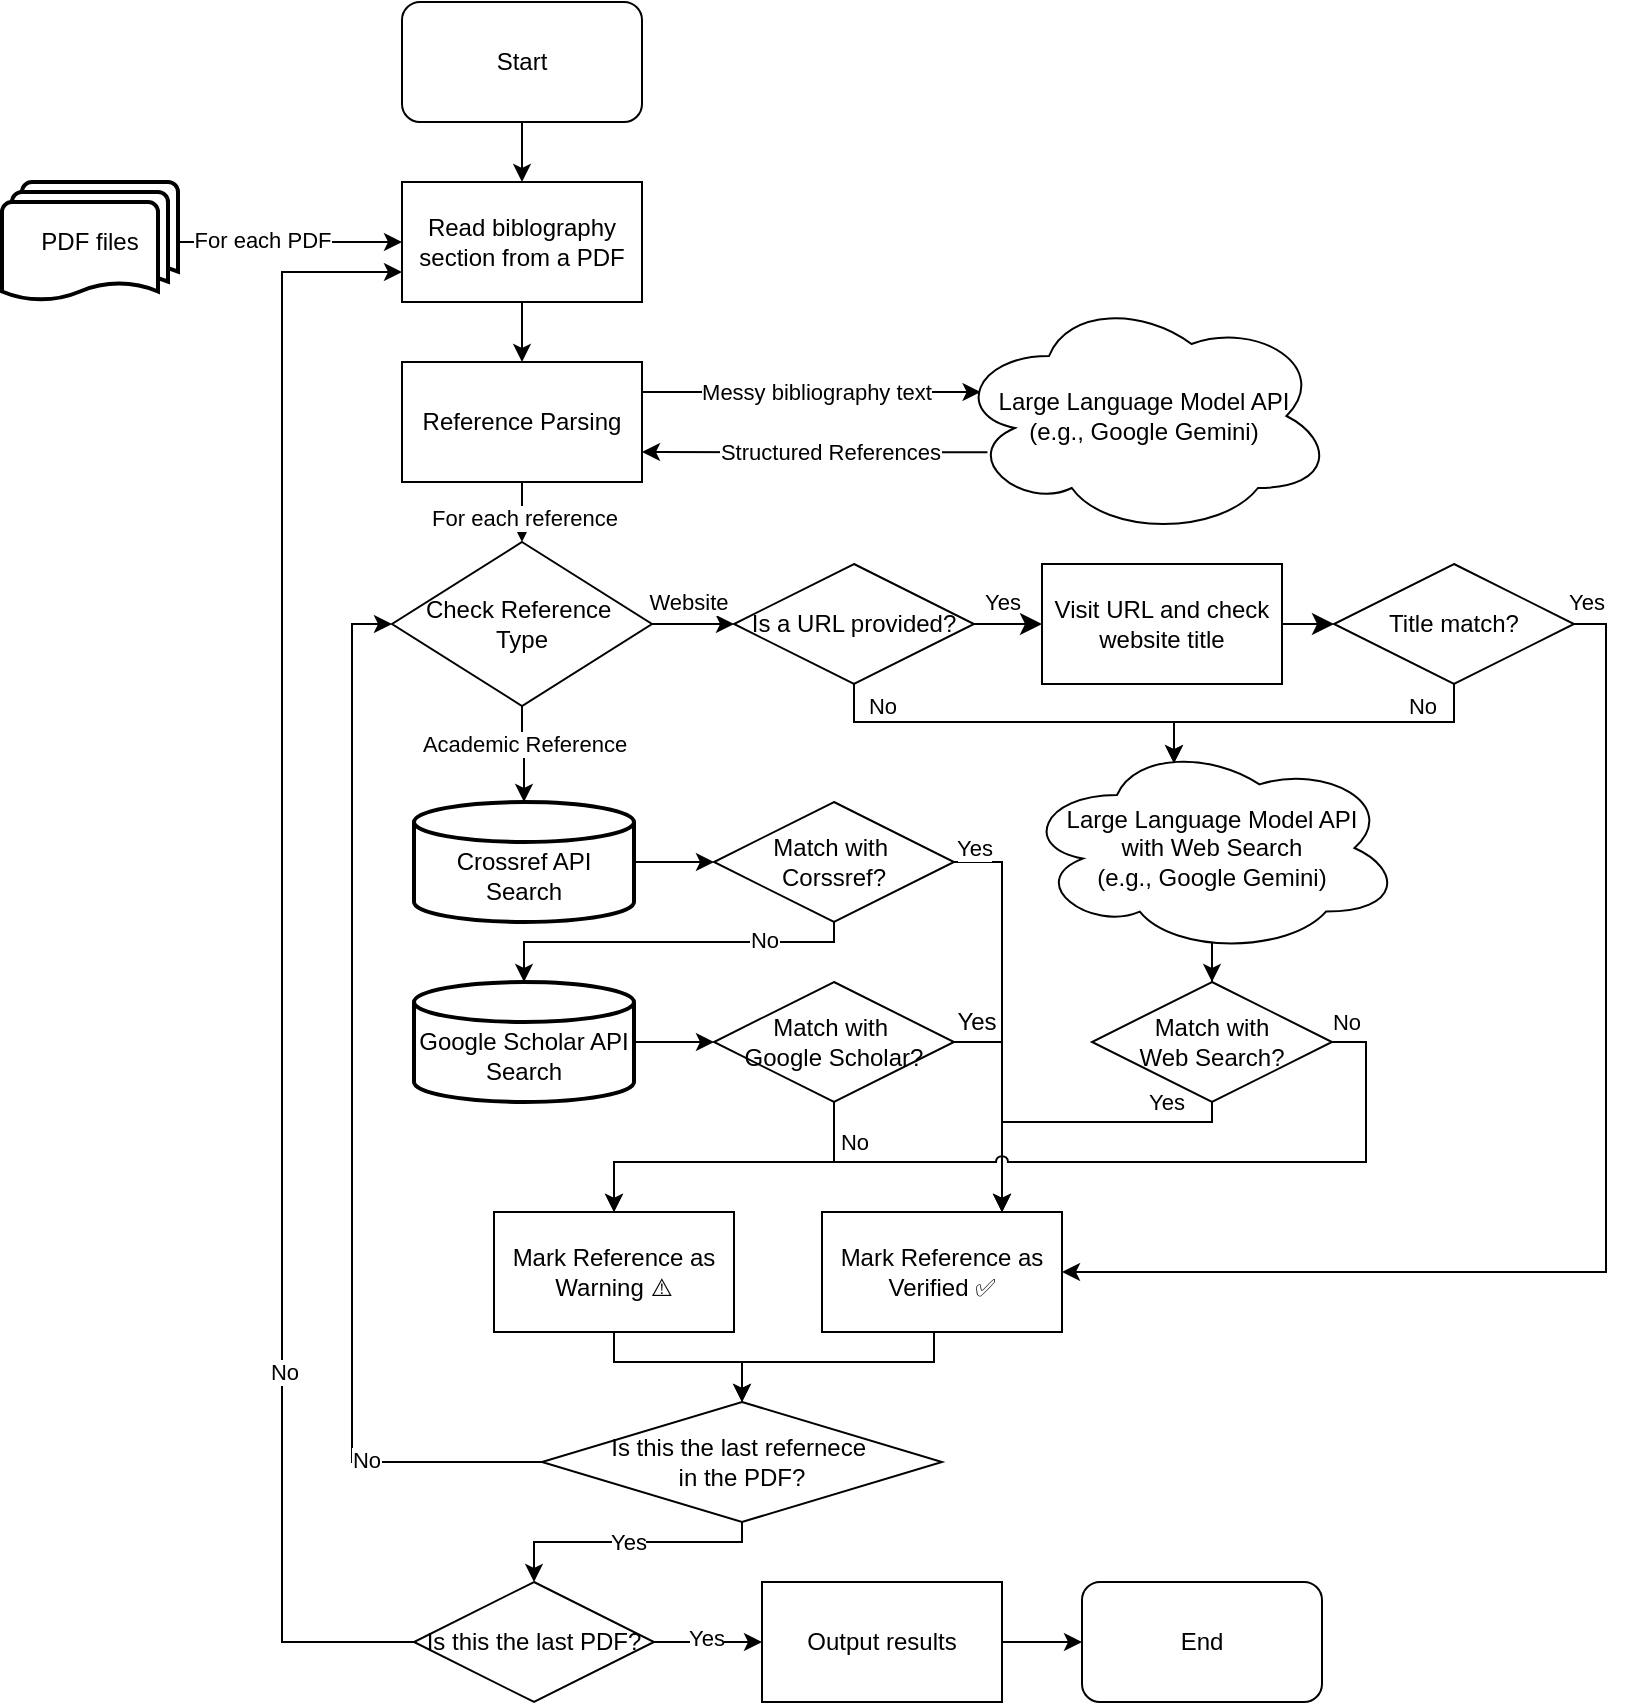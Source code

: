 <mxfile version="26.0.13">
  <diagram name="第 1 页" id="NnWqIRONzR28cQaHmhhL">
    <mxGraphModel dx="1302" dy="690" grid="1" gridSize="10" guides="1" tooltips="1" connect="1" arrows="1" fold="1" page="1" pageScale="1" pageWidth="827" pageHeight="1169" math="0" shadow="0">
      <root>
        <mxCell id="0" />
        <mxCell id="1" parent="0" />
        <mxCell id="DQ2HW3JdWLyfmWPZhTO2-5" value="" style="edgeStyle=orthogonalEdgeStyle;rounded=0;orthogonalLoop=1;jettySize=auto;html=1;" parent="1" source="DQ2HW3JdWLyfmWPZhTO2-2" target="DQ2HW3JdWLyfmWPZhTO2-4" edge="1">
          <mxGeometry relative="1" as="geometry" />
        </mxCell>
        <mxCell id="DQ2HW3JdWLyfmWPZhTO2-58" value="For each PDF" style="edgeLabel;html=1;align=center;verticalAlign=middle;resizable=0;points=[];" parent="DQ2HW3JdWLyfmWPZhTO2-5" vertex="1" connectable="0">
          <mxGeometry x="0.1" y="1" relative="1" as="geometry">
            <mxPoint x="-20" as="offset" />
          </mxGeometry>
        </mxCell>
        <mxCell id="DQ2HW3JdWLyfmWPZhTO2-2" value="PDF files" style="strokeWidth=2;html=1;shape=mxgraph.flowchart.multi-document;whiteSpace=wrap;" parent="1" vertex="1">
          <mxGeometry x="8" y="100" width="88" height="60" as="geometry" />
        </mxCell>
        <mxCell id="DQ2HW3JdWLyfmWPZhTO2-6" value="" style="edgeStyle=orthogonalEdgeStyle;rounded=0;orthogonalLoop=1;jettySize=auto;html=1;" parent="1" source="DQ2HW3JdWLyfmWPZhTO2-3" target="DQ2HW3JdWLyfmWPZhTO2-4" edge="1">
          <mxGeometry relative="1" as="geometry" />
        </mxCell>
        <mxCell id="DQ2HW3JdWLyfmWPZhTO2-3" value="Start" style="rounded=1;whiteSpace=wrap;html=1;" parent="1" vertex="1">
          <mxGeometry x="208" y="10" width="120" height="60" as="geometry" />
        </mxCell>
        <mxCell id="DQ2HW3JdWLyfmWPZhTO2-108" style="edgeStyle=orthogonalEdgeStyle;rounded=0;orthogonalLoop=1;jettySize=auto;html=1;exitX=0.5;exitY=1;exitDx=0;exitDy=0;entryX=0.5;entryY=0;entryDx=0;entryDy=0;" parent="1" source="DQ2HW3JdWLyfmWPZhTO2-4" target="DQ2HW3JdWLyfmWPZhTO2-38" edge="1">
          <mxGeometry relative="1" as="geometry" />
        </mxCell>
        <mxCell id="DQ2HW3JdWLyfmWPZhTO2-4" value="Read biblography section from a PDF" style="rounded=0;whiteSpace=wrap;html=1;" parent="1" vertex="1">
          <mxGeometry x="208" y="100" width="120" height="60" as="geometry" />
        </mxCell>
        <mxCell id="DQ2HW3JdWLyfmWPZhTO2-110" style="edgeStyle=orthogonalEdgeStyle;rounded=0;orthogonalLoop=1;jettySize=auto;html=1;entryX=1;entryY=0.75;entryDx=0;entryDy=0;exitX=0.088;exitY=0.651;exitDx=0;exitDy=0;exitPerimeter=0;" parent="1" source="DQ2HW3JdWLyfmWPZhTO2-7" target="DQ2HW3JdWLyfmWPZhTO2-38" edge="1">
          <mxGeometry relative="1" as="geometry" />
        </mxCell>
        <mxCell id="DQ2HW3JdWLyfmWPZhTO2-112" value="Structured References" style="edgeLabel;html=1;align=center;verticalAlign=middle;resizable=0;points=[];" parent="DQ2HW3JdWLyfmWPZhTO2-110" vertex="1" connectable="0">
          <mxGeometry x="-0.085" relative="1" as="geometry">
            <mxPoint as="offset" />
          </mxGeometry>
        </mxCell>
        <mxCell id="DQ2HW3JdWLyfmWPZhTO2-7" value="&lt;div&gt;Large Language Model API&lt;/div&gt;(e.g., Google Gemini)" style="ellipse;shape=cloud;whiteSpace=wrap;html=1;align=center;" parent="1" vertex="1">
          <mxGeometry x="484" y="157" width="190" height="120" as="geometry" />
        </mxCell>
        <mxCell id="DQ2HW3JdWLyfmWPZhTO2-54" value="" style="edgeStyle=orthogonalEdgeStyle;rounded=0;orthogonalLoop=1;jettySize=auto;html=1;" parent="1" source="DQ2HW3JdWLyfmWPZhTO2-38" target="DQ2HW3JdWLyfmWPZhTO2-53" edge="1">
          <mxGeometry relative="1" as="geometry" />
        </mxCell>
        <mxCell id="DQ2HW3JdWLyfmWPZhTO2-57" value="For each reference" style="edgeLabel;html=1;align=center;verticalAlign=middle;resizable=0;points=[];" parent="DQ2HW3JdWLyfmWPZhTO2-54" vertex="1" connectable="0">
          <mxGeometry x="0.496" y="1" relative="1" as="geometry">
            <mxPoint as="offset" />
          </mxGeometry>
        </mxCell>
        <mxCell id="DQ2HW3JdWLyfmWPZhTO2-38" value="Reference Parsing" style="rounded=0;whiteSpace=wrap;html=1;" parent="1" vertex="1">
          <mxGeometry x="208" y="190" width="120" height="60" as="geometry" />
        </mxCell>
        <mxCell id="DQ2HW3JdWLyfmWPZhTO2-69" style="edgeStyle=orthogonalEdgeStyle;rounded=0;orthogonalLoop=1;jettySize=auto;html=1;entryX=0.75;entryY=0;entryDx=0;entryDy=0;" parent="1" source="DQ2HW3JdWLyfmWPZhTO2-45" target="DQ2HW3JdWLyfmWPZhTO2-65" edge="1">
          <mxGeometry relative="1" as="geometry">
            <mxPoint x="574" y="600" as="targetPoint" />
            <Array as="points">
              <mxPoint x="508" y="440" />
              <mxPoint x="508" y="615" />
            </Array>
          </mxGeometry>
        </mxCell>
        <mxCell id="d-PwCbw_BpmVSS7eyRaG-41" value="Yes" style="edgeLabel;html=1;align=center;verticalAlign=middle;resizable=0;points=[];" vertex="1" connectable="0" parent="DQ2HW3JdWLyfmWPZhTO2-69">
          <mxGeometry x="-0.73" relative="1" as="geometry">
            <mxPoint x="-14" y="-10" as="offset" />
          </mxGeometry>
        </mxCell>
        <mxCell id="DQ2HW3JdWLyfmWPZhTO2-45" value="Match with&amp;nbsp;&lt;div&gt;Corssref?&lt;/div&gt;" style="shape=rhombus;perimeter=rhombusPerimeter;whiteSpace=wrap;html=1;align=center;" parent="1" vertex="1">
          <mxGeometry x="364" y="410" width="120" height="60" as="geometry" />
        </mxCell>
        <mxCell id="DQ2HW3JdWLyfmWPZhTO2-70" style="edgeStyle=orthogonalEdgeStyle;rounded=0;orthogonalLoop=1;jettySize=auto;html=1;entryX=0.75;entryY=0;entryDx=0;entryDy=0;jumpStyle=arc;" parent="1" source="DQ2HW3JdWLyfmWPZhTO2-46" target="DQ2HW3JdWLyfmWPZhTO2-65" edge="1">
          <mxGeometry relative="1" as="geometry">
            <Array as="points">
              <mxPoint x="508" y="530" />
              <mxPoint x="508" y="615" />
            </Array>
          </mxGeometry>
        </mxCell>
        <mxCell id="d-PwCbw_BpmVSS7eyRaG-17" value="Yes" style="edgeLabel;html=1;align=center;verticalAlign=middle;resizable=0;points=[];fontSize=12;" vertex="1" connectable="0" parent="DQ2HW3JdWLyfmWPZhTO2-70">
          <mxGeometry x="-0.803" y="-1" relative="1" as="geometry">
            <mxPoint y="-11" as="offset" />
          </mxGeometry>
        </mxCell>
        <mxCell id="DQ2HW3JdWLyfmWPZhTO2-73" style="edgeStyle=orthogonalEdgeStyle;rounded=0;orthogonalLoop=1;jettySize=auto;html=1;entryX=0.5;entryY=0;entryDx=0;entryDy=0;" parent="1" source="DQ2HW3JdWLyfmWPZhTO2-46" target="DQ2HW3JdWLyfmWPZhTO2-72" edge="1">
          <mxGeometry relative="1" as="geometry">
            <Array as="points">
              <mxPoint x="424" y="590" />
              <mxPoint x="314" y="590" />
            </Array>
          </mxGeometry>
        </mxCell>
        <mxCell id="DQ2HW3JdWLyfmWPZhTO2-74" value="No" style="edgeLabel;html=1;align=center;verticalAlign=middle;resizable=0;points=[];" parent="DQ2HW3JdWLyfmWPZhTO2-73" vertex="1" connectable="0">
          <mxGeometry x="-0.335" relative="1" as="geometry">
            <mxPoint x="35" y="-10" as="offset" />
          </mxGeometry>
        </mxCell>
        <mxCell id="DQ2HW3JdWLyfmWPZhTO2-46" value="Match with&amp;nbsp;&lt;div&gt;Google Scholar?&lt;/div&gt;" style="shape=rhombus;perimeter=rhombusPerimeter;whiteSpace=wrap;html=1;align=center;" parent="1" vertex="1">
          <mxGeometry x="364" y="500" width="120" height="60" as="geometry" />
        </mxCell>
        <mxCell id="DQ2HW3JdWLyfmWPZhTO2-59" value="" style="edgeStyle=orthogonalEdgeStyle;rounded=0;orthogonalLoop=1;jettySize=auto;html=1;" parent="1" source="DQ2HW3JdWLyfmWPZhTO2-47" target="DQ2HW3JdWLyfmWPZhTO2-45" edge="1">
          <mxGeometry relative="1" as="geometry" />
        </mxCell>
        <mxCell id="DQ2HW3JdWLyfmWPZhTO2-47" value="&lt;div&gt;&lt;br&gt;&lt;/div&gt;Crossref API Search" style="strokeWidth=2;html=1;shape=mxgraph.flowchart.database;whiteSpace=wrap;" parent="1" vertex="1">
          <mxGeometry x="214" y="410" width="110" height="60" as="geometry" />
        </mxCell>
        <mxCell id="DQ2HW3JdWLyfmWPZhTO2-64" value="" style="edgeStyle=orthogonalEdgeStyle;rounded=0;orthogonalLoop=1;jettySize=auto;html=1;" parent="1" source="DQ2HW3JdWLyfmWPZhTO2-52" target="DQ2HW3JdWLyfmWPZhTO2-46" edge="1">
          <mxGeometry relative="1" as="geometry" />
        </mxCell>
        <mxCell id="DQ2HW3JdWLyfmWPZhTO2-52" value="&lt;div&gt;&lt;br&gt;&lt;/div&gt;Google Scholar API Search" style="strokeWidth=2;html=1;shape=mxgraph.flowchart.database;whiteSpace=wrap;" parent="1" vertex="1">
          <mxGeometry x="214" y="500" width="110" height="60" as="geometry" />
        </mxCell>
        <mxCell id="DQ2HW3JdWLyfmWPZhTO2-76" value="" style="edgeStyle=orthogonalEdgeStyle;rounded=0;orthogonalLoop=1;jettySize=auto;html=1;" parent="1" source="DQ2HW3JdWLyfmWPZhTO2-53" target="DQ2HW3JdWLyfmWPZhTO2-47" edge="1">
          <mxGeometry relative="1" as="geometry" />
        </mxCell>
        <mxCell id="DQ2HW3JdWLyfmWPZhTO2-77" value="Academic Reference" style="edgeLabel;html=1;align=center;verticalAlign=middle;resizable=0;points=[];" parent="DQ2HW3JdWLyfmWPZhTO2-76" vertex="1" connectable="0">
          <mxGeometry x="-0.238" y="1" relative="1" as="geometry">
            <mxPoint as="offset" />
          </mxGeometry>
        </mxCell>
        <mxCell id="DQ2HW3JdWLyfmWPZhTO2-88" value="Website" style="edgeStyle=orthogonalEdgeStyle;rounded=0;orthogonalLoop=1;jettySize=auto;html=1;entryX=0;entryY=0.5;entryDx=0;entryDy=0;" parent="1" source="DQ2HW3JdWLyfmWPZhTO2-53" target="d-PwCbw_BpmVSS7eyRaG-2" edge="1">
          <mxGeometry x="-0.194" y="11" relative="1" as="geometry">
            <mxPoint x="1" as="offset" />
          </mxGeometry>
        </mxCell>
        <mxCell id="DQ2HW3JdWLyfmWPZhTO2-53" value="Check Reference&amp;nbsp;&lt;div&gt;Type&lt;/div&gt;" style="shape=rhombus;perimeter=rhombusPerimeter;whiteSpace=wrap;html=1;align=center;" parent="1" vertex="1">
          <mxGeometry x="203" y="280" width="130" height="82" as="geometry" />
        </mxCell>
        <mxCell id="DQ2HW3JdWLyfmWPZhTO2-60" style="edgeStyle=orthogonalEdgeStyle;rounded=0;orthogonalLoop=1;jettySize=auto;html=1;entryX=0.5;entryY=0;entryDx=0;entryDy=0;entryPerimeter=0;" parent="1" source="DQ2HW3JdWLyfmWPZhTO2-45" target="DQ2HW3JdWLyfmWPZhTO2-52" edge="1">
          <mxGeometry relative="1" as="geometry">
            <Array as="points">
              <mxPoint x="424" y="480" />
              <mxPoint x="269" y="480" />
            </Array>
          </mxGeometry>
        </mxCell>
        <mxCell id="DQ2HW3JdWLyfmWPZhTO2-61" value="No" style="edgeLabel;html=1;align=center;verticalAlign=middle;resizable=0;points=[];" parent="DQ2HW3JdWLyfmWPZhTO2-60" vertex="1" connectable="0">
          <mxGeometry x="-0.509" y="-1" relative="1" as="geometry">
            <mxPoint as="offset" />
          </mxGeometry>
        </mxCell>
        <mxCell id="DQ2HW3JdWLyfmWPZhTO2-103" style="edgeStyle=orthogonalEdgeStyle;rounded=0;orthogonalLoop=1;jettySize=auto;html=1;entryX=0.5;entryY=0;entryDx=0;entryDy=0;" parent="1" source="DQ2HW3JdWLyfmWPZhTO2-65" target="DQ2HW3JdWLyfmWPZhTO2-91" edge="1">
          <mxGeometry relative="1" as="geometry">
            <Array as="points">
              <mxPoint x="474" y="690" />
              <mxPoint x="378" y="690" />
            </Array>
          </mxGeometry>
        </mxCell>
        <mxCell id="DQ2HW3JdWLyfmWPZhTO2-65" value="Mark Reference as Verified ✅" style="rounded=0;whiteSpace=wrap;html=1;" parent="1" vertex="1">
          <mxGeometry x="418" y="615" width="120" height="60" as="geometry" />
        </mxCell>
        <mxCell id="DQ2HW3JdWLyfmWPZhTO2-102" style="edgeStyle=orthogonalEdgeStyle;rounded=0;orthogonalLoop=1;jettySize=auto;html=1;entryX=0.5;entryY=0;entryDx=0;entryDy=0;exitX=0.5;exitY=1;exitDx=0;exitDy=0;" parent="1" source="DQ2HW3JdWLyfmWPZhTO2-72" target="DQ2HW3JdWLyfmWPZhTO2-91" edge="1">
          <mxGeometry relative="1" as="geometry">
            <Array as="points">
              <mxPoint x="314" y="690" />
              <mxPoint x="378" y="690" />
            </Array>
          </mxGeometry>
        </mxCell>
        <mxCell id="DQ2HW3JdWLyfmWPZhTO2-72" value="Mark Reference as Warning ⚠️" style="rounded=0;whiteSpace=wrap;html=1;" parent="1" vertex="1">
          <mxGeometry x="254" y="615" width="120" height="60" as="geometry" />
        </mxCell>
        <mxCell id="d-PwCbw_BpmVSS7eyRaG-35" value="" style="edgeStyle=orthogonalEdgeStyle;rounded=0;orthogonalLoop=1;jettySize=auto;html=1;" edge="1" parent="1" source="DQ2HW3JdWLyfmWPZhTO2-78" target="DQ2HW3JdWLyfmWPZhTO2-84">
          <mxGeometry relative="1" as="geometry" />
        </mxCell>
        <mxCell id="DQ2HW3JdWLyfmWPZhTO2-78" value="&lt;div&gt;Large Language Model API&lt;/div&gt;&lt;div&gt;with Web Search&lt;/div&gt;(e.g., Google Gemini)" style="ellipse;shape=cloud;whiteSpace=wrap;html=1;align=center;" parent="1" vertex="1">
          <mxGeometry x="518" y="380" width="190" height="106" as="geometry" />
        </mxCell>
        <mxCell id="DQ2HW3JdWLyfmWPZhTO2-86" style="edgeStyle=orthogonalEdgeStyle;rounded=0;orthogonalLoop=1;jettySize=auto;html=1;exitX=1;exitY=0.5;exitDx=0;exitDy=0;entryX=0.5;entryY=0;entryDx=0;entryDy=0;jumpStyle=arc;" parent="1" source="DQ2HW3JdWLyfmWPZhTO2-84" target="DQ2HW3JdWLyfmWPZhTO2-72" edge="1">
          <mxGeometry relative="1" as="geometry">
            <mxPoint x="314" y="610" as="targetPoint" />
            <Array as="points">
              <mxPoint x="690" y="530" />
              <mxPoint x="690" y="590" />
              <mxPoint x="314" y="590" />
            </Array>
          </mxGeometry>
        </mxCell>
        <mxCell id="DQ2HW3JdWLyfmWPZhTO2-89" value="No" style="edgeLabel;html=1;align=center;verticalAlign=middle;resizable=0;points=[];" parent="DQ2HW3JdWLyfmWPZhTO2-86" vertex="1" connectable="0">
          <mxGeometry x="-0.417" y="2" relative="1" as="geometry">
            <mxPoint x="52" y="-72" as="offset" />
          </mxGeometry>
        </mxCell>
        <mxCell id="d-PwCbw_BpmVSS7eyRaG-42" style="edgeStyle=orthogonalEdgeStyle;rounded=0;orthogonalLoop=1;jettySize=auto;html=1;entryX=0.75;entryY=0;entryDx=0;entryDy=0;" edge="1" parent="1" source="DQ2HW3JdWLyfmWPZhTO2-84" target="DQ2HW3JdWLyfmWPZhTO2-65">
          <mxGeometry relative="1" as="geometry">
            <Array as="points">
              <mxPoint x="613" y="570" />
              <mxPoint x="508" y="570" />
            </Array>
          </mxGeometry>
        </mxCell>
        <mxCell id="d-PwCbw_BpmVSS7eyRaG-43" value="Yes" style="edgeLabel;html=1;align=center;verticalAlign=middle;resizable=0;points=[];" vertex="1" connectable="0" parent="d-PwCbw_BpmVSS7eyRaG-42">
          <mxGeometry x="-0.756" relative="1" as="geometry">
            <mxPoint x="-14" y="-10" as="offset" />
          </mxGeometry>
        </mxCell>
        <mxCell id="DQ2HW3JdWLyfmWPZhTO2-84" value="Match with&lt;div&gt;Web Search?&lt;/div&gt;" style="shape=rhombus;perimeter=rhombusPerimeter;whiteSpace=wrap;html=1;align=center;" parent="1" vertex="1">
          <mxGeometry x="553" y="500" width="120" height="60" as="geometry" />
        </mxCell>
        <mxCell id="DQ2HW3JdWLyfmWPZhTO2-92" style="edgeStyle=orthogonalEdgeStyle;rounded=0;orthogonalLoop=1;jettySize=auto;html=1;entryX=0;entryY=0.5;entryDx=0;entryDy=0;" parent="1" source="DQ2HW3JdWLyfmWPZhTO2-91" target="DQ2HW3JdWLyfmWPZhTO2-53" edge="1">
          <mxGeometry relative="1" as="geometry">
            <Array as="points">
              <mxPoint x="183" y="740" />
              <mxPoint x="183" y="321" />
            </Array>
          </mxGeometry>
        </mxCell>
        <mxCell id="DQ2HW3JdWLyfmWPZhTO2-96" value="No" style="edgeLabel;html=1;align=center;verticalAlign=middle;resizable=0;points=[];" parent="DQ2HW3JdWLyfmWPZhTO2-92" vertex="1" connectable="0">
          <mxGeometry x="-0.668" y="-1" relative="1" as="geometry">
            <mxPoint as="offset" />
          </mxGeometry>
        </mxCell>
        <mxCell id="DQ2HW3JdWLyfmWPZhTO2-94" value="Yes" style="edgeStyle=orthogonalEdgeStyle;rounded=0;orthogonalLoop=1;jettySize=auto;html=1;" parent="1" source="DQ2HW3JdWLyfmWPZhTO2-91" target="DQ2HW3JdWLyfmWPZhTO2-93" edge="1">
          <mxGeometry relative="1" as="geometry">
            <Array as="points">
              <mxPoint x="378" y="780" />
              <mxPoint x="274" y="780" />
            </Array>
          </mxGeometry>
        </mxCell>
        <mxCell id="DQ2HW3JdWLyfmWPZhTO2-91" value="Is this the last refernece&amp;nbsp;&lt;div&gt;in the PDF?&lt;/div&gt;" style="shape=rhombus;perimeter=rhombusPerimeter;whiteSpace=wrap;html=1;align=center;" parent="1" vertex="1">
          <mxGeometry x="278" y="710" width="200" height="60" as="geometry" />
        </mxCell>
        <mxCell id="DQ2HW3JdWLyfmWPZhTO2-95" style="edgeStyle=orthogonalEdgeStyle;rounded=0;orthogonalLoop=1;jettySize=auto;html=1;entryX=0;entryY=0.75;entryDx=0;entryDy=0;" parent="1" source="DQ2HW3JdWLyfmWPZhTO2-93" target="DQ2HW3JdWLyfmWPZhTO2-4" edge="1">
          <mxGeometry relative="1" as="geometry">
            <Array as="points">
              <mxPoint x="148" y="830" />
              <mxPoint x="148" y="145" />
            </Array>
          </mxGeometry>
        </mxCell>
        <mxCell id="DQ2HW3JdWLyfmWPZhTO2-97" value="No" style="edgeLabel;html=1;align=center;verticalAlign=middle;resizable=0;points=[];" parent="DQ2HW3JdWLyfmWPZhTO2-95" vertex="1" connectable="0">
          <mxGeometry x="-0.504" y="-1" relative="1" as="geometry">
            <mxPoint as="offset" />
          </mxGeometry>
        </mxCell>
        <mxCell id="DQ2HW3JdWLyfmWPZhTO2-100" value="" style="edgeStyle=orthogonalEdgeStyle;rounded=0;orthogonalLoop=1;jettySize=auto;html=1;" parent="1" source="DQ2HW3JdWLyfmWPZhTO2-93" target="DQ2HW3JdWLyfmWPZhTO2-99" edge="1">
          <mxGeometry relative="1" as="geometry" />
        </mxCell>
        <mxCell id="DQ2HW3JdWLyfmWPZhTO2-117" value="Yes" style="edgeLabel;html=1;align=center;verticalAlign=middle;resizable=0;points=[];" parent="DQ2HW3JdWLyfmWPZhTO2-100" vertex="1" connectable="0">
          <mxGeometry x="-0.051" y="2" relative="1" as="geometry">
            <mxPoint as="offset" />
          </mxGeometry>
        </mxCell>
        <mxCell id="DQ2HW3JdWLyfmWPZhTO2-93" value="Is this the last PDF?" style="shape=rhombus;perimeter=rhombusPerimeter;whiteSpace=wrap;html=1;align=center;" parent="1" vertex="1">
          <mxGeometry x="214" y="800" width="120" height="60" as="geometry" />
        </mxCell>
        <mxCell id="DQ2HW3JdWLyfmWPZhTO2-98" value="End" style="rounded=1;whiteSpace=wrap;html=1;" parent="1" vertex="1">
          <mxGeometry x="548" y="800" width="120" height="60" as="geometry" />
        </mxCell>
        <mxCell id="DQ2HW3JdWLyfmWPZhTO2-101" value="" style="edgeStyle=orthogonalEdgeStyle;rounded=0;orthogonalLoop=1;jettySize=auto;html=1;" parent="1" source="DQ2HW3JdWLyfmWPZhTO2-99" target="DQ2HW3JdWLyfmWPZhTO2-98" edge="1">
          <mxGeometry relative="1" as="geometry" />
        </mxCell>
        <mxCell id="DQ2HW3JdWLyfmWPZhTO2-99" value="Output results" style="rounded=0;whiteSpace=wrap;html=1;" parent="1" vertex="1">
          <mxGeometry x="388" y="800" width="120" height="60" as="geometry" />
        </mxCell>
        <mxCell id="DQ2HW3JdWLyfmWPZhTO2-109" value="" style="endArrow=classic;html=1;rounded=0;exitX=1;exitY=0.25;exitDx=0;exitDy=0;entryX=0.07;entryY=0.4;entryDx=0;entryDy=0;entryPerimeter=0;" parent="1" source="DQ2HW3JdWLyfmWPZhTO2-38" target="DQ2HW3JdWLyfmWPZhTO2-7" edge="1">
          <mxGeometry width="50" height="50" relative="1" as="geometry">
            <mxPoint x="358" y="150" as="sourcePoint" />
            <mxPoint x="408" y="100" as="targetPoint" />
          </mxGeometry>
        </mxCell>
        <mxCell id="DQ2HW3JdWLyfmWPZhTO2-111" value="Messy bibliography text" style="edgeLabel;html=1;align=center;verticalAlign=middle;resizable=0;points=[];" parent="DQ2HW3JdWLyfmWPZhTO2-109" vertex="1" connectable="0">
          <mxGeometry x="-0.179" relative="1" as="geometry">
            <mxPoint x="17" as="offset" />
          </mxGeometry>
        </mxCell>
        <mxCell id="d-PwCbw_BpmVSS7eyRaG-15" value="" style="edgeStyle=none;curved=1;rounded=0;orthogonalLoop=1;jettySize=auto;html=1;fontSize=12;startSize=8;endSize=8;" edge="1" parent="1" source="d-PwCbw_BpmVSS7eyRaG-2" target="d-PwCbw_BpmVSS7eyRaG-13">
          <mxGeometry relative="1" as="geometry" />
        </mxCell>
        <mxCell id="d-PwCbw_BpmVSS7eyRaG-32" value="Yes" style="edgeLabel;html=1;align=center;verticalAlign=middle;resizable=0;points=[];" vertex="1" connectable="0" parent="d-PwCbw_BpmVSS7eyRaG-15">
          <mxGeometry x="-0.363" y="-2" relative="1" as="geometry">
            <mxPoint x="3" y="-13" as="offset" />
          </mxGeometry>
        </mxCell>
        <mxCell id="d-PwCbw_BpmVSS7eyRaG-2" value="Is a URL provided?" style="shape=rhombus;perimeter=rhombusPerimeter;whiteSpace=wrap;html=1;align=center;" vertex="1" parent="1">
          <mxGeometry x="374" y="291" width="120" height="60" as="geometry" />
        </mxCell>
        <mxCell id="d-PwCbw_BpmVSS7eyRaG-16" value="" style="edgeStyle=none;curved=1;rounded=0;orthogonalLoop=1;jettySize=auto;html=1;fontSize=12;startSize=8;endSize=8;" edge="1" parent="1" source="d-PwCbw_BpmVSS7eyRaG-13" target="d-PwCbw_BpmVSS7eyRaG-14">
          <mxGeometry relative="1" as="geometry" />
        </mxCell>
        <mxCell id="d-PwCbw_BpmVSS7eyRaG-13" value="Visit URL and check website title" style="rounded=0;whiteSpace=wrap;html=1;" vertex="1" parent="1">
          <mxGeometry x="528" y="291" width="120" height="60" as="geometry" />
        </mxCell>
        <mxCell id="d-PwCbw_BpmVSS7eyRaG-27" style="edgeStyle=orthogonalEdgeStyle;rounded=0;orthogonalLoop=1;jettySize=auto;html=1;entryX=1;entryY=0.5;entryDx=0;entryDy=0;" edge="1" parent="1" source="d-PwCbw_BpmVSS7eyRaG-14" target="DQ2HW3JdWLyfmWPZhTO2-65">
          <mxGeometry relative="1" as="geometry">
            <mxPoint x="958" y="540" as="targetPoint" />
            <Array as="points">
              <mxPoint x="810" y="321" />
              <mxPoint x="810" y="645" />
            </Array>
          </mxGeometry>
        </mxCell>
        <mxCell id="d-PwCbw_BpmVSS7eyRaG-34" value="Yes" style="edgeLabel;html=1;align=center;verticalAlign=middle;resizable=0;points=[];" vertex="1" connectable="0" parent="d-PwCbw_BpmVSS7eyRaG-27">
          <mxGeometry x="-0.962" y="1" relative="1" as="geometry">
            <mxPoint x="-6" y="-10" as="offset" />
          </mxGeometry>
        </mxCell>
        <mxCell id="d-PwCbw_BpmVSS7eyRaG-14" value="Title match&lt;span style=&quot;background-color: transparent; color: light-dark(rgb(0, 0, 0), rgb(255, 255, 255));&quot;&gt;?&lt;/span&gt;" style="shape=rhombus;perimeter=rhombusPerimeter;whiteSpace=wrap;html=1;align=center;" vertex="1" parent="1">
          <mxGeometry x="674" y="291" width="120" height="60" as="geometry" />
        </mxCell>
        <mxCell id="d-PwCbw_BpmVSS7eyRaG-28" style="edgeStyle=orthogonalEdgeStyle;rounded=0;orthogonalLoop=1;jettySize=auto;html=1;entryX=0.4;entryY=0.1;entryDx=0;entryDy=0;entryPerimeter=0;" edge="1" parent="1" source="d-PwCbw_BpmVSS7eyRaG-2" target="DQ2HW3JdWLyfmWPZhTO2-78">
          <mxGeometry relative="1" as="geometry">
            <Array as="points">
              <mxPoint x="434" y="370" />
              <mxPoint x="594" y="370" />
            </Array>
          </mxGeometry>
        </mxCell>
        <mxCell id="d-PwCbw_BpmVSS7eyRaG-31" value="No" style="edgeLabel;html=1;align=center;verticalAlign=middle;resizable=0;points=[];" vertex="1" connectable="0" parent="d-PwCbw_BpmVSS7eyRaG-28">
          <mxGeometry x="-0.751" y="4" relative="1" as="geometry">
            <mxPoint x="8" y="-4" as="offset" />
          </mxGeometry>
        </mxCell>
        <mxCell id="d-PwCbw_BpmVSS7eyRaG-29" style="edgeStyle=orthogonalEdgeStyle;rounded=0;orthogonalLoop=1;jettySize=auto;html=1;entryX=0.4;entryY=0.1;entryDx=0;entryDy=0;entryPerimeter=0;" edge="1" parent="1" source="d-PwCbw_BpmVSS7eyRaG-14" target="DQ2HW3JdWLyfmWPZhTO2-78">
          <mxGeometry relative="1" as="geometry">
            <Array as="points">
              <mxPoint x="734" y="370" />
              <mxPoint x="594" y="370" />
            </Array>
          </mxGeometry>
        </mxCell>
        <mxCell id="d-PwCbw_BpmVSS7eyRaG-30" value="No" style="edgeLabel;html=1;align=center;verticalAlign=middle;resizable=0;points=[];" vertex="1" connectable="0" parent="d-PwCbw_BpmVSS7eyRaG-29">
          <mxGeometry x="-0.811" y="2" relative="1" as="geometry">
            <mxPoint x="-18" y="-6" as="offset" />
          </mxGeometry>
        </mxCell>
      </root>
    </mxGraphModel>
  </diagram>
</mxfile>
